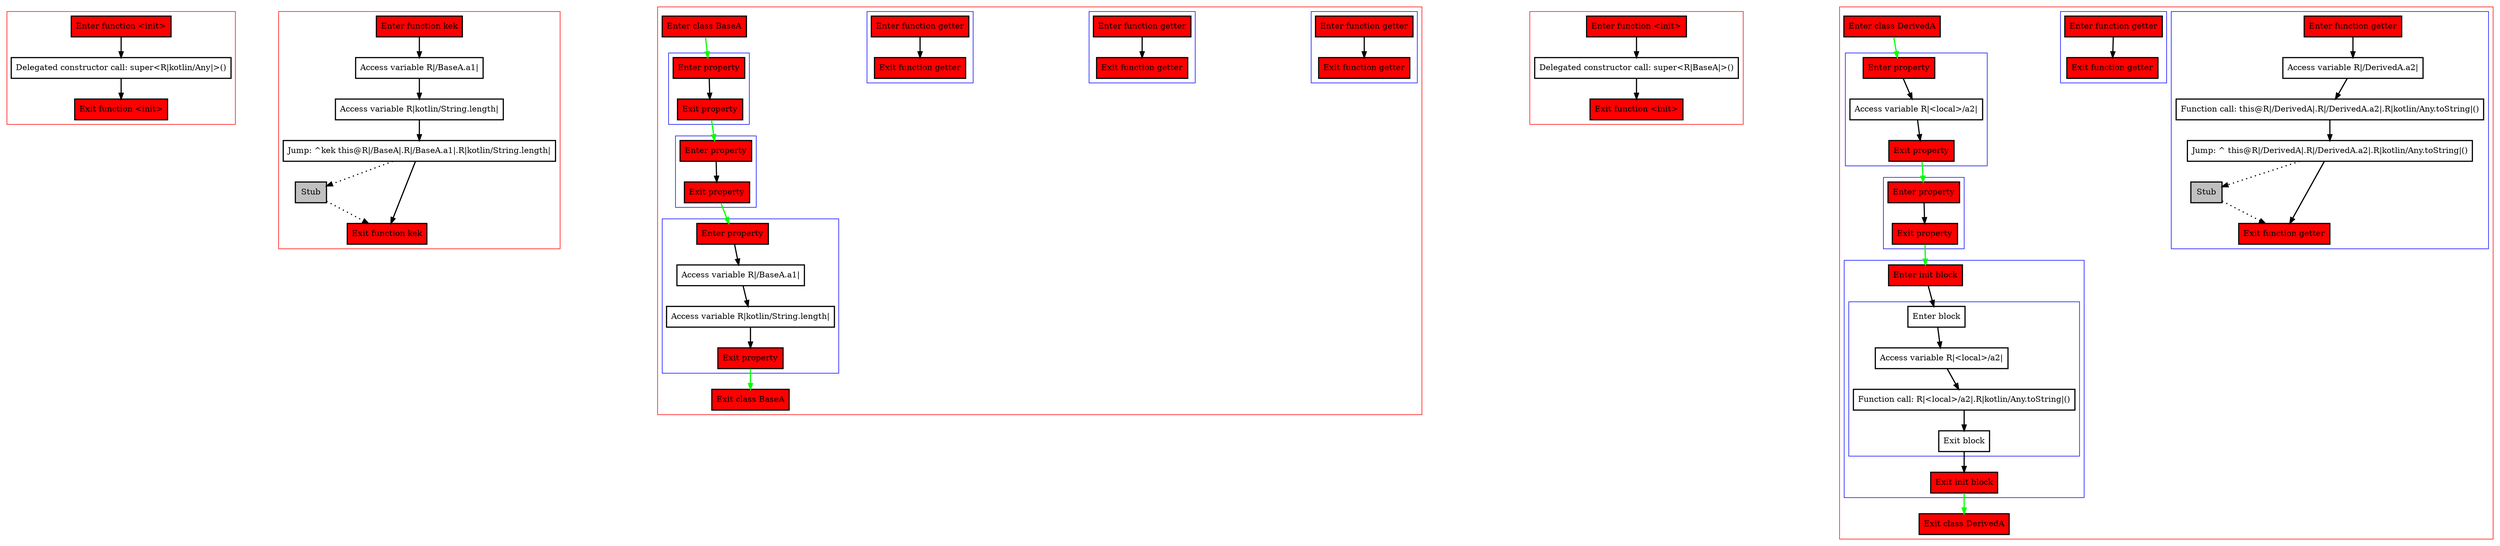 digraph moreInheritance_kt {
    graph [nodesep=3]
    node [shape=box penwidth=2]
    edge [penwidth=2]

    subgraph cluster_0 {
        color=red
        0 [label="Enter function <init>" style="filled" fillcolor=red];
        2 [label="Delegated constructor call: super<R|kotlin/Any|>()"];
        1 [label="Exit function <init>" style="filled" fillcolor=red];
    }
    0 -> {2};
    2 -> {1};

    subgraph cluster_1 {
        color=red
        17 [label="Enter function kek" style="filled" fillcolor=red];
        19 [label="Access variable R|/BaseA.a1|"];
        20 [label="Access variable R|kotlin/String.length|"];
        21 [label="Jump: ^kek this@R|/BaseA|.R|/BaseA.a1|.R|kotlin/String.length|"];
        22 [label="Stub" style="filled" fillcolor=gray];
        18 [label="Exit function kek" style="filled" fillcolor=red];
    }
    17 -> {19};
    19 -> {20};
    20 -> {21};
    21 -> {18};
    21 -> {22} [style=dotted];
    22 -> {18} [style=dotted];

    subgraph cluster_2 {
        color=red
        23 [label="Enter class BaseA" style="filled" fillcolor=red];
        subgraph cluster_3 {
            color=blue
            11 [label="Enter function getter" style="filled" fillcolor=red];
            12 [label="Exit function getter" style="filled" fillcolor=red];
        }
        subgraph cluster_4 {
            color=blue
            7 [label="Enter function getter" style="filled" fillcolor=red];
            8 [label="Exit function getter" style="filled" fillcolor=red];
        }
        subgraph cluster_5 {
            color=blue
            3 [label="Enter function getter" style="filled" fillcolor=red];
            4 [label="Exit function getter" style="filled" fillcolor=red];
        }
        subgraph cluster_6 {
            color=blue
            5 [label="Enter property" style="filled" fillcolor=red];
            6 [label="Exit property" style="filled" fillcolor=red];
        }
        subgraph cluster_7 {
            color=blue
            9 [label="Enter property" style="filled" fillcolor=red];
            10 [label="Exit property" style="filled" fillcolor=red];
        }
        subgraph cluster_8 {
            color=blue
            13 [label="Enter property" style="filled" fillcolor=red];
            15 [label="Access variable R|/BaseA.a1|"];
            16 [label="Access variable R|kotlin/String.length|"];
            14 [label="Exit property" style="filled" fillcolor=red];
        }
        24 [label="Exit class BaseA" style="filled" fillcolor=red];
    }
    23 -> {5} [color=green];
    5 -> {6};
    6 -> {9} [color=green];
    3 -> {4};
    9 -> {10};
    10 -> {13} [color=green];
    7 -> {8};
    13 -> {15};
    14 -> {24} [color=green];
    15 -> {16};
    16 -> {14};
    11 -> {12};

    subgraph cluster_9 {
        color=red
        25 [label="Enter function <init>" style="filled" fillcolor=red];
        27 [label="Delegated constructor call: super<R|BaseA|>()"];
        26 [label="Exit function <init>" style="filled" fillcolor=red];
    }
    25 -> {27};
    27 -> {26};

    subgraph cluster_10 {
        color=red
        47 [label="Enter class DerivedA" style="filled" fillcolor=red];
        subgraph cluster_11 {
            color=blue
            33 [label="Enter function getter" style="filled" fillcolor=red];
            35 [label="Access variable R|/DerivedA.a2|"];
            36 [label="Function call: this@R|/DerivedA|.R|/DerivedA.a2|.R|kotlin/Any.toString|()"];
            37 [label="Jump: ^ this@R|/DerivedA|.R|/DerivedA.a2|.R|kotlin/Any.toString|()"];
            38 [label="Stub" style="filled" fillcolor=gray];
            34 [label="Exit function getter" style="filled" fillcolor=red];
        }
        subgraph cluster_12 {
            color=blue
            28 [label="Enter function getter" style="filled" fillcolor=red];
            29 [label="Exit function getter" style="filled" fillcolor=red];
        }
        subgraph cluster_13 {
            color=blue
            30 [label="Enter property" style="filled" fillcolor=red];
            32 [label="Access variable R|<local>/a2|"];
            31 [label="Exit property" style="filled" fillcolor=red];
        }
        subgraph cluster_14 {
            color=blue
            39 [label="Enter property" style="filled" fillcolor=red];
            40 [label="Exit property" style="filled" fillcolor=red];
        }
        subgraph cluster_15 {
            color=blue
            41 [label="Enter init block" style="filled" fillcolor=red];
            subgraph cluster_16 {
                color=blue
                43 [label="Enter block"];
                44 [label="Access variable R|<local>/a2|"];
                45 [label="Function call: R|<local>/a2|.R|kotlin/Any.toString|()"];
                46 [label="Exit block"];
            }
            42 [label="Exit init block" style="filled" fillcolor=red];
        }
        48 [label="Exit class DerivedA" style="filled" fillcolor=red];
    }
    47 -> {30} [color=green];
    30 -> {32};
    31 -> {39} [color=green];
    32 -> {31};
    28 -> {29};
    39 -> {40};
    40 -> {41} [color=green];
    33 -> {35};
    35 -> {36};
    36 -> {37};
    37 -> {34};
    37 -> {38} [style=dotted];
    38 -> {34} [style=dotted];
    41 -> {43};
    42 -> {48} [color=green];
    43 -> {44};
    44 -> {45};
    45 -> {46};
    46 -> {42};

}
